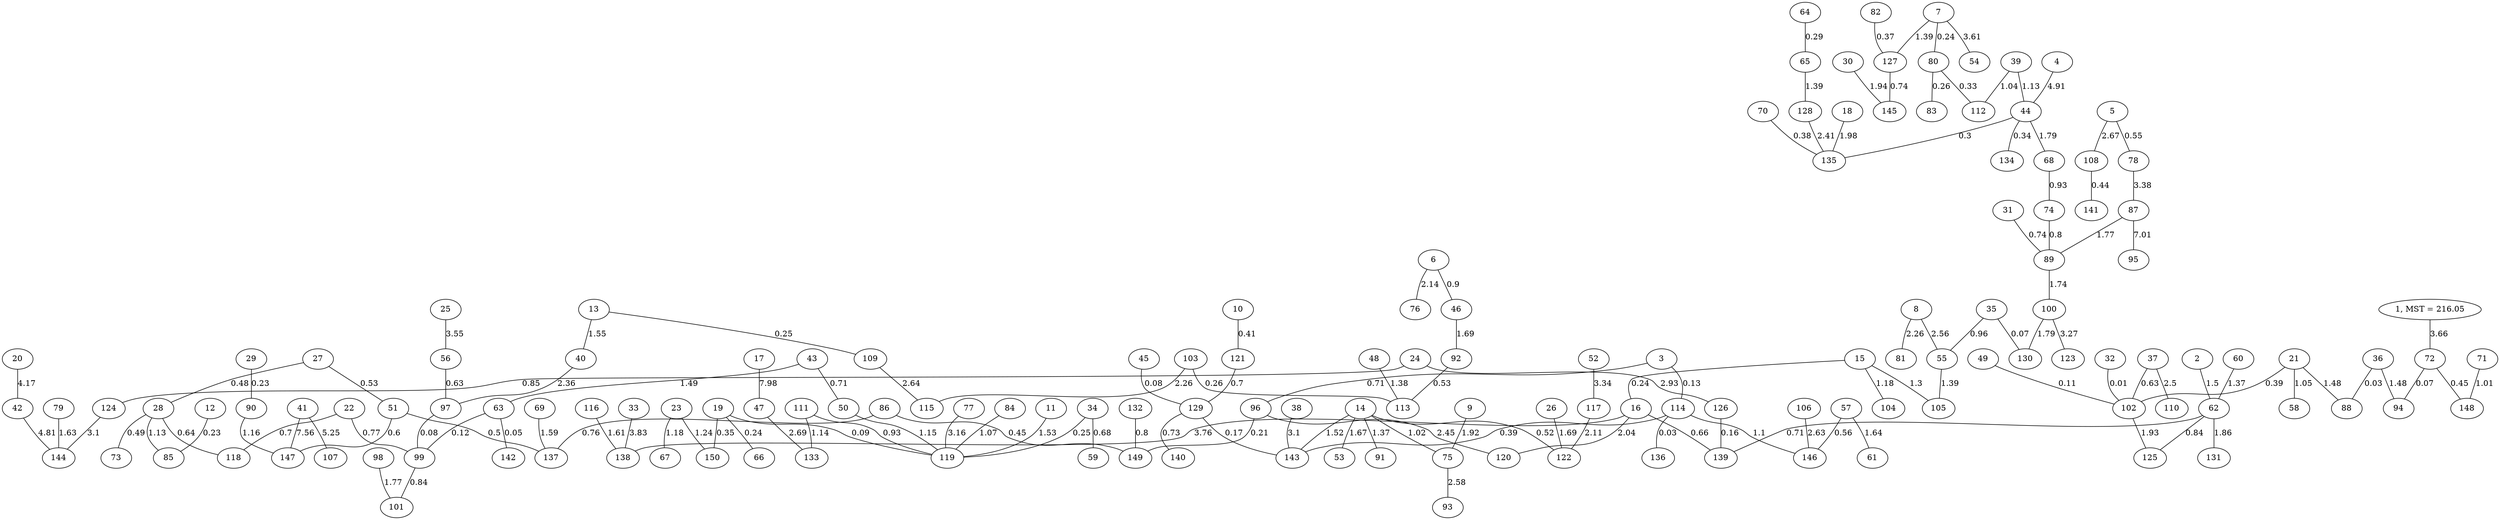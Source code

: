graph KruskalD_Geografico{
32--102 [label=0.01]
114--136 [label=0.03]
36--88 [label=0.03]
63--142 [label=0.05]
72--94 [label=0.07]
35--130 [label=0.07]
97--99 [label=0.08]
45--129 [label=0.08]
19--119 [label=0.09]
49--102 [label=0.11]
63--99 [label=0.12]
3--114 [label=0.13]
126--139 [label=0.16]
129--143 [label=0.17]
96--149 [label=0.21]
29--90 [label=0.23]
12--85 [label=0.23]
19--66 [label=0.24]
15--16 [label=0.24]
7--80 [label=0.24]
34--119 [label=0.25]
13--109 [label=0.25]
103--113 [label=0.26]
80--83 [label=0.26]
64--65 [label=0.29]
44--135 [label=0.3]
80--112 [label=0.33]
44--134 [label=0.34]
19--150 [label=0.35]
82--127 [label=0.37]
70--135 [label=0.38]
114--143 [label=0.39]
21--102 [label=0.39]
10--121 [label=0.41]
108--141 [label=0.44]
86--149 [label=0.45]
72--148 [label=0.45]
27--28 [label=0.48]
28--73 [label=0.49]
51--137 [label=0.5]
14--122 [label=0.52]
92--113 [label=0.53]
27--51 [label=0.53]
5--78 [label=0.55]
57--146 [label=0.56]
51--147 [label=0.6]
56--97 [label=0.63]
37--102 [label=0.63]
28--118 [label=0.64]
16--139 [label=0.66]
34--59 [label=0.68]
121--129 [label=0.7]
22--118 [label=0.7]
62--139 [label=0.71]
43--50 [label=0.71]
3--96 [label=0.71]
129--140 [label=0.73]
127--145 [label=0.74]
31--89 [label=0.74]
86--137 [label=0.76]
22--99 [label=0.77]
132--149 [label=0.8]
74--89 [label=0.8]
99--101 [label=0.84]
62--125 [label=0.84]
24--124 [label=0.85]
6--46 [label=0.9]
111--119 [label=0.93]
68--74 [label=0.93]
35--55 [label=0.96]
71--148 [label=1.01]
14--75 [label=1.02]
39--112 [label=1.04]
21--58 [label=1.05]
84--119 [label=1.07]
114--146 [label=1.1]
39--44 [label=1.13]
28--85 [label=1.13]
111--133 [label=1.14]
50--119 [label=1.15]
90--147 [label=1.16]
23--67 [label=1.18]
15--104 [label=1.18]
23--150 [label=1.24]
15--105 [label=1.3]
60--62 [label=1.37]
14--91 [label=1.37]
48--113 [label=1.38]
65--128 [label=1.39]
55--105 [label=1.39]
7--127 [label=1.39]
36--94 [label=1.48]
21--88 [label=1.48]
43--63 [label=1.49]
2--62 [label=1.5]
14--143 [label=1.52]
11--119 [label=1.53]
13--40 [label=1.55]
69--137 [label=1.59]
116--138 [label=1.61]
79--144 [label=1.63]
57--61 [label=1.64]
14--53 [label=1.67]
46--92 [label=1.69]
26--122 [label=1.69]
89--100 [label=1.74]
98--101 [label=1.77]
87--89 [label=1.77]
100--130 [label=1.79]
44--68 [label=1.79]
62--131 [label=1.86]
9--75 [label=1.92]
102--125 [label=1.93]
30--145 [label=1.94]
18--135 [label=1.98]
16--120 [label=2.04]
117--122 [label=2.11]
6--76 [label=2.14]
103--115 [label=2.26]
8--81 [label=2.26]
40--97 [label=2.36]
128--135 [label=2.41]
96--120 [label=2.45]
37--110 [label=2.5]
8--55 [label=2.56]
75--93 [label=2.58]
106--146 [label=2.63]
109--115 [label=2.64]
5--108 [label=2.67]
47--133 [label=2.69]
24--126 [label=2.93]
124--144 [label=3.1]
38--143 [label=3.1]
77--119 [label=3.16]
100--123 [label=3.27]
52--117 [label=3.34]
78--87 [label=3.38]
25--56 [label=3.55]
7--54 [label=3.61]
1--72 [label=3.66]
16--138 [label=3.76]
33--138 [label=3.83]
20--42 [label=4.17]
42--144 [label=4.81]
4--44 [label=4.91]
41--107 [label=5.25]
87--95 [label=7.01]
41--147 [label=7.56]
17--47 [label=7.98]
1 [label="1, MST = 216.05"]
}
